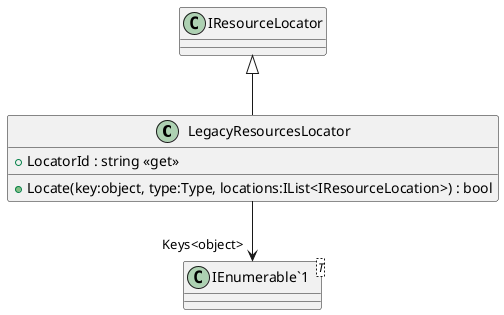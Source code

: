 @startuml
class LegacyResourcesLocator {
    + Locate(key:object, type:Type, locations:IList<IResourceLocation>) : bool
    + LocatorId : string <<get>>
}
class "IEnumerable`1"<T> {
}
IResourceLocator <|-- LegacyResourcesLocator
LegacyResourcesLocator --> "Keys<object>" "IEnumerable`1"
@enduml
